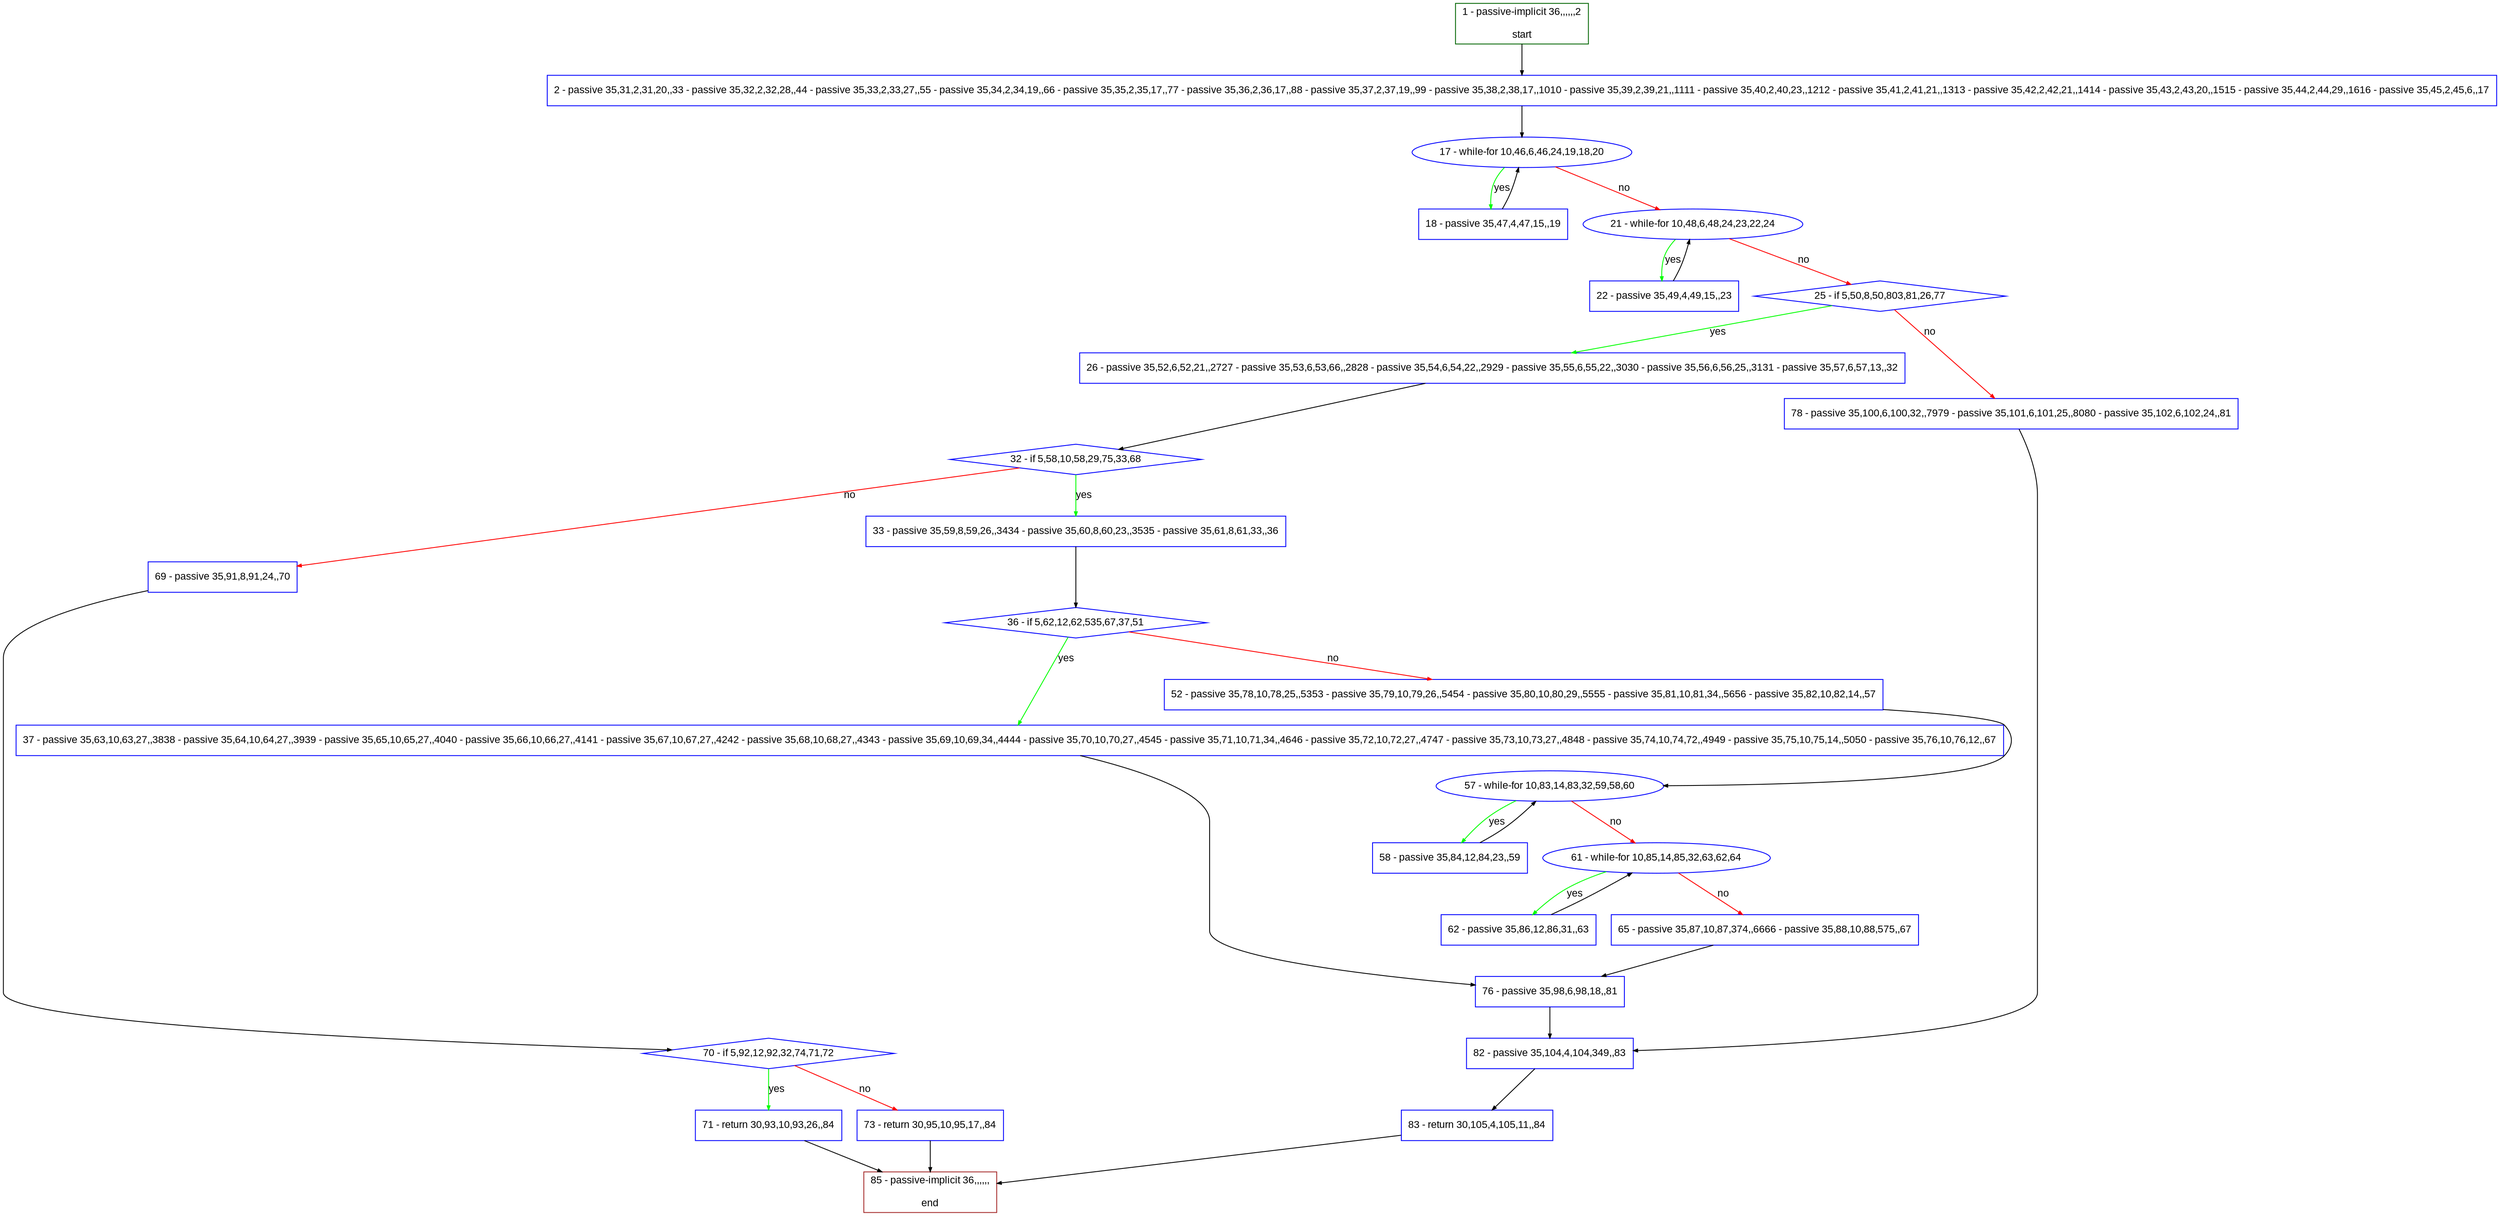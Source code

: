 digraph "" {
  graph [pack="true", label="", fontsize="12", packmode="clust", fontname="Arial", fillcolor="#FFFFCC", bgcolor="white", style="rounded,filled", compound="true"];
  node [node_initialized="no", label="", color="grey", fontsize="12", fillcolor="white", fontname="Arial", style="filled", shape="rectangle", compound="true", fixedsize="false"];
  edge [fontcolor="black", arrowhead="normal", arrowtail="none", arrowsize="0.5", ltail="", label="", color="black", fontsize="12", lhead="", fontname="Arial", dir="forward", compound="true"];
  __N1 [label="2 - passive 35,31,2,31,20,,33 - passive 35,32,2,32,28,,44 - passive 35,33,2,33,27,,55 - passive 35,34,2,34,19,,66 - passive 35,35,2,35,17,,77 - passive 35,36,2,36,17,,88 - passive 35,37,2,37,19,,99 - passive 35,38,2,38,17,,1010 - passive 35,39,2,39,21,,1111 - passive 35,40,2,40,23,,1212 - passive 35,41,2,41,21,,1313 - passive 35,42,2,42,21,,1414 - passive 35,43,2,43,20,,1515 - passive 35,44,2,44,29,,1616 - passive 35,45,2,45,6,,17", color="#0000ff", fillcolor="#ffffff", style="filled", shape="box"];
  __N2 [label="1 - passive-implicit 36,,,,,,2\n\nstart", color="#006400", fillcolor="#ffffff", style="filled", shape="box"];
  __N3 [label="17 - while-for 10,46,6,46,24,19,18,20", color="#0000ff", fillcolor="#ffffff", style="filled", shape="oval"];
  __N4 [label="18 - passive 35,47,4,47,15,,19", color="#0000ff", fillcolor="#ffffff", style="filled", shape="box"];
  __N5 [label="21 - while-for 10,48,6,48,24,23,22,24", color="#0000ff", fillcolor="#ffffff", style="filled", shape="oval"];
  __N6 [label="22 - passive 35,49,4,49,15,,23", color="#0000ff", fillcolor="#ffffff", style="filled", shape="box"];
  __N7 [label="25 - if 5,50,8,50,803,81,26,77", color="#0000ff", fillcolor="#ffffff", style="filled", shape="diamond"];
  __N8 [label="26 - passive 35,52,6,52,21,,2727 - passive 35,53,6,53,66,,2828 - passive 35,54,6,54,22,,2929 - passive 35,55,6,55,22,,3030 - passive 35,56,6,56,25,,3131 - passive 35,57,6,57,13,,32", color="#0000ff", fillcolor="#ffffff", style="filled", shape="box"];
  __N9 [label="78 - passive 35,100,6,100,32,,7979 - passive 35,101,6,101,25,,8080 - passive 35,102,6,102,24,,81", color="#0000ff", fillcolor="#ffffff", style="filled", shape="box"];
  __N10 [label="32 - if 5,58,10,58,29,75,33,68", color="#0000ff", fillcolor="#ffffff", style="filled", shape="diamond"];
  __N11 [label="33 - passive 35,59,8,59,26,,3434 - passive 35,60,8,60,23,,3535 - passive 35,61,8,61,33,,36", color="#0000ff", fillcolor="#ffffff", style="filled", shape="box"];
  __N12 [label="69 - passive 35,91,8,91,24,,70", color="#0000ff", fillcolor="#ffffff", style="filled", shape="box"];
  __N13 [label="36 - if 5,62,12,62,535,67,37,51", color="#0000ff", fillcolor="#ffffff", style="filled", shape="diamond"];
  __N14 [label="37 - passive 35,63,10,63,27,,3838 - passive 35,64,10,64,27,,3939 - passive 35,65,10,65,27,,4040 - passive 35,66,10,66,27,,4141 - passive 35,67,10,67,27,,4242 - passive 35,68,10,68,27,,4343 - passive 35,69,10,69,34,,4444 - passive 35,70,10,70,27,,4545 - passive 35,71,10,71,34,,4646 - passive 35,72,10,72,27,,4747 - passive 35,73,10,73,27,,4848 - passive 35,74,10,74,72,,4949 - passive 35,75,10,75,14,,5050 - passive 35,76,10,76,12,,67", color="#0000ff", fillcolor="#ffffff", style="filled", shape="box"];
  __N15 [label="52 - passive 35,78,10,78,25,,5353 - passive 35,79,10,79,26,,5454 - passive 35,80,10,80,29,,5555 - passive 35,81,10,81,34,,5656 - passive 35,82,10,82,14,,57", color="#0000ff", fillcolor="#ffffff", style="filled", shape="box"];
  __N16 [label="76 - passive 35,98,6,98,18,,81", color="#0000ff", fillcolor="#ffffff", style="filled", shape="box"];
  __N17 [label="57 - while-for 10,83,14,83,32,59,58,60", color="#0000ff", fillcolor="#ffffff", style="filled", shape="oval"];
  __N18 [label="58 - passive 35,84,12,84,23,,59", color="#0000ff", fillcolor="#ffffff", style="filled", shape="box"];
  __N19 [label="61 - while-for 10,85,14,85,32,63,62,64", color="#0000ff", fillcolor="#ffffff", style="filled", shape="oval"];
  __N20 [label="62 - passive 35,86,12,86,31,,63", color="#0000ff", fillcolor="#ffffff", style="filled", shape="box"];
  __N21 [label="65 - passive 35,87,10,87,374,,6666 - passive 35,88,10,88,575,,67", color="#0000ff", fillcolor="#ffffff", style="filled", shape="box"];
  __N22 [label="70 - if 5,92,12,92,32,74,71,72", color="#0000ff", fillcolor="#ffffff", style="filled", shape="diamond"];
  __N23 [label="71 - return 30,93,10,93,26,,84", color="#0000ff", fillcolor="#ffffff", style="filled", shape="box"];
  __N24 [label="73 - return 30,95,10,95,17,,84", color="#0000ff", fillcolor="#ffffff", style="filled", shape="box"];
  __N25 [label="85 - passive-implicit 36,,,,,,\n\nend", color="#a52a2a", fillcolor="#ffffff", style="filled", shape="box"];
  __N26 [label="82 - passive 35,104,4,104,349,,83", color="#0000ff", fillcolor="#ffffff", style="filled", shape="box"];
  __N27 [label="83 - return 30,105,4,105,11,,84", color="#0000ff", fillcolor="#ffffff", style="filled", shape="box"];
  __N2 -> __N1 [arrowhead="normal", arrowtail="none", color="#000000", label="", dir="forward"];
  __N1 -> __N3 [arrowhead="normal", arrowtail="none", color="#000000", label="", dir="forward"];
  __N3 -> __N4 [arrowhead="normal", arrowtail="none", color="#00ff00", label="yes", dir="forward"];
  __N4 -> __N3 [arrowhead="normal", arrowtail="none", color="#000000", label="", dir="forward"];
  __N3 -> __N5 [arrowhead="normal", arrowtail="none", color="#ff0000", label="no", dir="forward"];
  __N5 -> __N6 [arrowhead="normal", arrowtail="none", color="#00ff00", label="yes", dir="forward"];
  __N6 -> __N5 [arrowhead="normal", arrowtail="none", color="#000000", label="", dir="forward"];
  __N5 -> __N7 [arrowhead="normal", arrowtail="none", color="#ff0000", label="no", dir="forward"];
  __N7 -> __N8 [arrowhead="normal", arrowtail="none", color="#00ff00", label="yes", dir="forward"];
  __N7 -> __N9 [arrowhead="normal", arrowtail="none", color="#ff0000", label="no", dir="forward"];
  __N8 -> __N10 [arrowhead="normal", arrowtail="none", color="#000000", label="", dir="forward"];
  __N10 -> __N11 [arrowhead="normal", arrowtail="none", color="#00ff00", label="yes", dir="forward"];
  __N10 -> __N12 [arrowhead="normal", arrowtail="none", color="#ff0000", label="no", dir="forward"];
  __N11 -> __N13 [arrowhead="normal", arrowtail="none", color="#000000", label="", dir="forward"];
  __N13 -> __N14 [arrowhead="normal", arrowtail="none", color="#00ff00", label="yes", dir="forward"];
  __N13 -> __N15 [arrowhead="normal", arrowtail="none", color="#ff0000", label="no", dir="forward"];
  __N14 -> __N16 [arrowhead="normal", arrowtail="none", color="#000000", label="", dir="forward"];
  __N15 -> __N17 [arrowhead="normal", arrowtail="none", color="#000000", label="", dir="forward"];
  __N17 -> __N18 [arrowhead="normal", arrowtail="none", color="#00ff00", label="yes", dir="forward"];
  __N18 -> __N17 [arrowhead="normal", arrowtail="none", color="#000000", label="", dir="forward"];
  __N17 -> __N19 [arrowhead="normal", arrowtail="none", color="#ff0000", label="no", dir="forward"];
  __N19 -> __N20 [arrowhead="normal", arrowtail="none", color="#00ff00", label="yes", dir="forward"];
  __N20 -> __N19 [arrowhead="normal", arrowtail="none", color="#000000", label="", dir="forward"];
  __N19 -> __N21 [arrowhead="normal", arrowtail="none", color="#ff0000", label="no", dir="forward"];
  __N21 -> __N16 [arrowhead="normal", arrowtail="none", color="#000000", label="", dir="forward"];
  __N12 -> __N22 [arrowhead="normal", arrowtail="none", color="#000000", label="", dir="forward"];
  __N22 -> __N23 [arrowhead="normal", arrowtail="none", color="#00ff00", label="yes", dir="forward"];
  __N22 -> __N24 [arrowhead="normal", arrowtail="none", color="#ff0000", label="no", dir="forward"];
  __N23 -> __N25 [arrowhead="normal", arrowtail="none", color="#000000", label="", dir="forward"];
  __N24 -> __N25 [arrowhead="normal", arrowtail="none", color="#000000", label="", dir="forward"];
  __N16 -> __N26 [arrowhead="normal", arrowtail="none", color="#000000", label="", dir="forward"];
  __N9 -> __N26 [arrowhead="normal", arrowtail="none", color="#000000", label="", dir="forward"];
  __N26 -> __N27 [arrowhead="normal", arrowtail="none", color="#000000", label="", dir="forward"];
  __N27 -> __N25 [arrowhead="normal", arrowtail="none", color="#000000", label="", dir="forward"];
}
